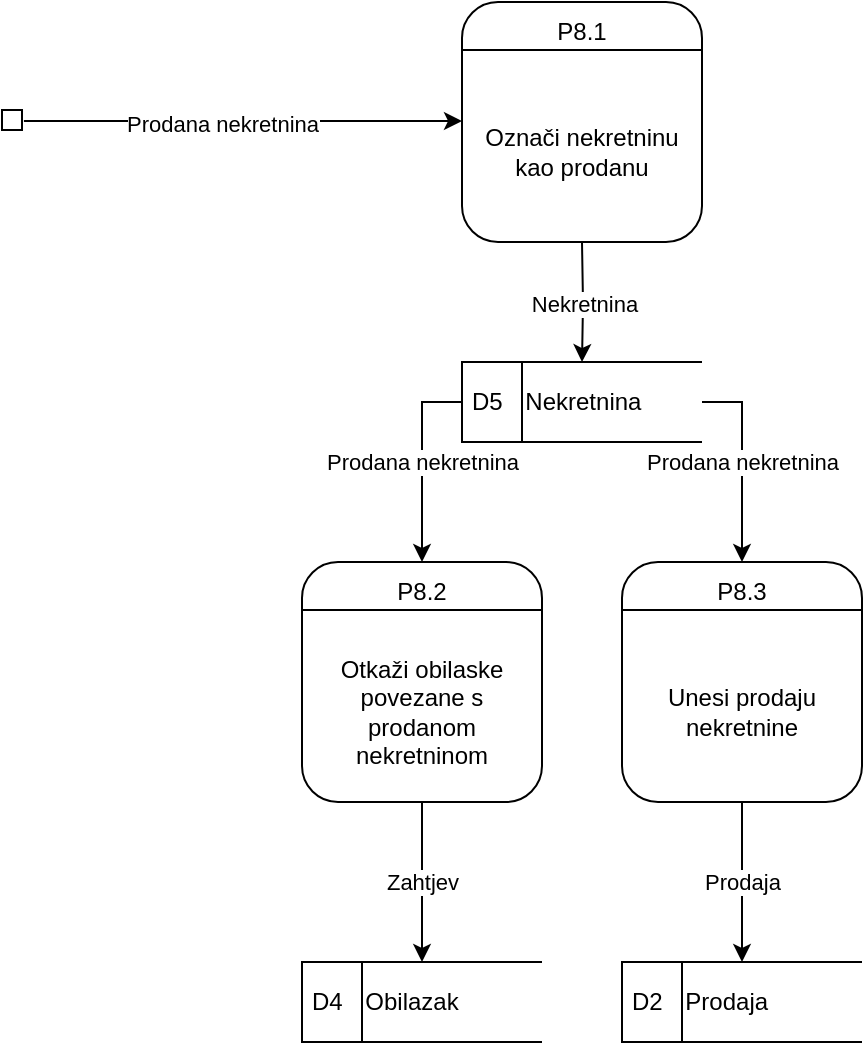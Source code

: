 <mxfile version="24.2.1" type="google">
  <diagram name="Page-1" id="RCe4WejZkpk5e16ez-9m">
    <mxGraphModel grid="1" page="1" gridSize="10" guides="1" tooltips="1" connect="1" arrows="1" fold="1" pageScale="1" pageWidth="850" pageHeight="1100" math="0" shadow="0">
      <root>
        <mxCell id="0" />
        <mxCell id="1" parent="0" />
        <mxCell id="V3jbw1-b-qqi8_4cZRq6-5" value="" style="group" connectable="0" vertex="1" parent="1">
          <mxGeometry x="400" y="400" width="120" height="120" as="geometry" />
        </mxCell>
        <mxCell id="V3jbw1-b-qqi8_4cZRq6-6" value="" style="shape=stencil(tZRtDsIgDIZPw1/DIB7AoN4DZ3VEhAXw6/Z2YxqZsqjZkmVJ+7KHtx2FcOErWQNhtCJ8SRgrKMU3xpdeLH0NZYjJs3RKbjRExQdnD3BR29AxlKnAqdCofEXoAtc0DxelNQYhyhqfKC86wqQy+C29Rli3/S2JauQfIYDrTMYsYevvsbP5NOBiIr8p9uF+dL/jgVPHxVQ/bjRw8T+WC8zkDjcXG1ke9s6ezPajmVZxzXANH/r+RPYn9qOrzN5c7KyDAVM7pXUc7IE21rIZ+TfhIR/tGXI1sYzplKCVeSE8K/2JUWrrh4rAfKaOL7uQXdCy3/rcZuOt2ybu);whiteSpace=wrap;html=1;movable=1;resizable=1;rotatable=1;deletable=1;editable=1;locked=0;connectable=1;" vertex="1" parent="V3jbw1-b-qqi8_4cZRq6-5">
          <mxGeometry width="120" height="120" as="geometry" />
        </mxCell>
        <mxCell id="V3jbw1-b-qqi8_4cZRq6-7" value="Unesi prodaju nekretnine" style="text;html=1;align=center;verticalAlign=middle;whiteSpace=wrap;rounded=0;movable=1;resizable=1;rotatable=1;deletable=1;editable=1;locked=0;connectable=1;" vertex="1" parent="V3jbw1-b-qqi8_4cZRq6-5">
          <mxGeometry y="30" width="120" height="90" as="geometry" />
        </mxCell>
        <mxCell id="V3jbw1-b-qqi8_4cZRq6-8" value="P8.3" style="text;html=1;align=center;verticalAlign=middle;whiteSpace=wrap;rounded=0;movable=1;resizable=1;rotatable=1;deletable=1;editable=1;locked=0;connectable=1;" vertex="1" parent="V3jbw1-b-qqi8_4cZRq6-5">
          <mxGeometry width="120" height="30" as="geometry" />
        </mxCell>
        <mxCell id="V3jbw1-b-qqi8_4cZRq6-9" value="" style="group" connectable="0" vertex="1" parent="1">
          <mxGeometry x="240" y="400" width="120" height="120" as="geometry" />
        </mxCell>
        <mxCell id="V3jbw1-b-qqi8_4cZRq6-10" value="" style="shape=stencil(tZRtDsIgDIZPw1/DIB7AoN4DZ3VEhAXw6/Z2YxqZsqjZkmVJ+7KHtx2FcOErWQNhtCJ8SRgrKMU3xpdeLH0NZYjJs3RKbjRExQdnD3BR29AxlKnAqdCofEXoAtc0DxelNQYhyhqfKC86wqQy+C29Rli3/S2JauQfIYDrTMYsYevvsbP5NOBiIr8p9uF+dL/jgVPHxVQ/bjRw8T+WC8zkDjcXG1ke9s6ezPajmVZxzXANH/r+RPYn9qOrzN5c7KyDAVM7pXUc7IE21rIZ+TfhIR/tGXI1sYzplKCVeSE8K/2JUWrrh4rAfKaOL7uQXdCy3/rcZuOt2ybu);whiteSpace=wrap;html=1;movable=1;resizable=1;rotatable=1;deletable=1;editable=1;locked=0;connectable=1;" vertex="1" parent="V3jbw1-b-qqi8_4cZRq6-9">
          <mxGeometry width="120" height="120" as="geometry" />
        </mxCell>
        <mxCell id="V3jbw1-b-qqi8_4cZRq6-11" value="Otkaži obilaske povezane s prodanom nekretninom" style="text;html=1;align=center;verticalAlign=middle;whiteSpace=wrap;rounded=0;movable=1;resizable=1;rotatable=1;deletable=1;editable=1;locked=0;connectable=1;" vertex="1" parent="V3jbw1-b-qqi8_4cZRq6-9">
          <mxGeometry y="30" width="120" height="90" as="geometry" />
        </mxCell>
        <mxCell id="V3jbw1-b-qqi8_4cZRq6-12" value="P8.2" style="text;html=1;align=center;verticalAlign=middle;whiteSpace=wrap;rounded=0;movable=1;resizable=1;rotatable=1;deletable=1;editable=1;locked=0;connectable=1;" vertex="1" parent="V3jbw1-b-qqi8_4cZRq6-9">
          <mxGeometry width="120" height="30" as="geometry" />
        </mxCell>
        <mxCell id="V3jbw1-b-qqi8_4cZRq6-23" value="&lt;span style=&quot;color: rgb(0, 0, 0); font-family: Helvetica; font-size: 11px; font-style: normal; font-variant-ligatures: normal; font-variant-caps: normal; font-weight: 400; letter-spacing: normal; orphans: 2; text-align: center; text-indent: 0px; text-transform: none; widows: 2; word-spacing: 0px; -webkit-text-stroke-width: 0px; white-space: nowrap; background-color: rgb(255, 255, 255); text-decoration-thickness: initial; text-decoration-style: initial; text-decoration-color: initial; display: inline !important; float: none;&quot;&gt;Prodana nekretnina&lt;/span&gt;" style="edgeStyle=orthogonalEdgeStyle;rounded=0;orthogonalLoop=1;jettySize=auto;html=1;exitX=1;exitY=0.5;exitDx=0;exitDy=0;exitPerimeter=0;entryX=0.5;entryY=0;entryDx=0;entryDy=0;" edge="1" parent="1" source="V3jbw1-b-qqi8_4cZRq6-21" target="V3jbw1-b-qqi8_4cZRq6-8">
          <mxGeometry relative="1" as="geometry">
            <mxPoint x="500" y="350" as="targetPoint" />
          </mxGeometry>
        </mxCell>
        <mxCell id="V3jbw1-b-qqi8_4cZRq6-32" value="&lt;span style=&quot;color: rgb(0, 0, 0); font-family: Helvetica; font-size: 11px; font-style: normal; font-variant-ligatures: normal; font-variant-caps: normal; font-weight: 400; letter-spacing: normal; orphans: 2; text-align: center; text-indent: 0px; text-transform: none; widows: 2; word-spacing: 0px; -webkit-text-stroke-width: 0px; white-space: nowrap; background-color: rgb(255, 255, 255); text-decoration-thickness: initial; text-decoration-style: initial; text-decoration-color: initial; display: inline !important; float: none;&quot;&gt;Prodana nekretnina&lt;/span&gt;" style="edgeStyle=orthogonalEdgeStyle;rounded=0;orthogonalLoop=1;jettySize=auto;html=1;exitX=0;exitY=0.5;exitDx=0;exitDy=0;exitPerimeter=0;entryX=0.5;entryY=0;entryDx=0;entryDy=0;" edge="1" parent="1" source="V3jbw1-b-qqi8_4cZRq6-21" target="V3jbw1-b-qqi8_4cZRq6-12">
          <mxGeometry relative="1" as="geometry" />
        </mxCell>
        <mxCell id="V3jbw1-b-qqi8_4cZRq6-21" value="D5&lt;span style=&quot;white-space: pre;&quot;&gt;&#x9;&lt;/span&gt;Nekretnina" style="html=1;dashed=0;whiteSpace=wrap;shape=mxgraph.dfd.dataStoreID;align=left;spacingLeft=3;points=[[0,0,0,0,0],[0,0.5,0,0,0],[0,1,0,0,0],[0.25,0,0,0,0],[0.5,0,0,0,0],[0.5,1,0,0,0],[0.75,0,0,0,0],[1,0,0,0,0],[1,0.5,0,0,0],[1,1,0,0,0]];strokeColor=default;verticalAlign=middle;fontFamily=Helvetica;fontSize=12;fontColor=default;fillColor=default;" vertex="1" parent="1">
          <mxGeometry x="320" y="300" width="120" height="40" as="geometry" />
        </mxCell>
        <mxCell id="V3jbw1-b-qqi8_4cZRq6-22" value="Nekretnina" style="edgeStyle=orthogonalEdgeStyle;rounded=0;orthogonalLoop=1;jettySize=auto;html=1;exitX=0.5;exitY=1;exitDx=0;exitDy=0;entryX=0.5;entryY=0;entryDx=0;entryDy=0;entryPerimeter=0;" edge="1" parent="1" target="V3jbw1-b-qqi8_4cZRq6-21">
          <mxGeometry relative="1" as="geometry">
            <mxPoint x="380" y="240" as="sourcePoint" />
          </mxGeometry>
        </mxCell>
        <mxCell id="V3jbw1-b-qqi8_4cZRq6-24" style="edgeStyle=elbowEdgeStyle;rounded=0;orthogonalLoop=1;jettySize=auto;html=1;entryX=-0.008;entryY=0.333;entryDx=0;entryDy=0;entryPerimeter=0;elbow=vertical;" edge="1" parent="1">
          <mxGeometry relative="1" as="geometry">
            <mxPoint x="320.0" y="179.5" as="targetPoint" />
            <mxPoint x="100.96" y="179.53" as="sourcePoint" />
          </mxGeometry>
        </mxCell>
        <mxCell id="V3jbw1-b-qqi8_4cZRq6-37" value="Prodana nekretnina" style="edgeLabel;html=1;align=center;verticalAlign=middle;resizable=0;points=[];" connectable="0" vertex="1" parent="V3jbw1-b-qqi8_4cZRq6-24">
          <mxGeometry x="-0.096" y="-1" relative="1" as="geometry">
            <mxPoint as="offset" />
          </mxGeometry>
        </mxCell>
        <mxCell id="V3jbw1-b-qqi8_4cZRq6-27" value="" style="group" connectable="0" vertex="1" parent="1">
          <mxGeometry x="320" y="120" width="120" height="120" as="geometry" />
        </mxCell>
        <mxCell id="V3jbw1-b-qqi8_4cZRq6-28" value="" style="shape=stencil(tZRtDsIgDIZPw1/DIB7AoN4DZ3VEhAXw6/Z2YxqZsqjZkmVJ+7KHtx2FcOErWQNhtCJ8SRgrKMU3xpdeLH0NZYjJs3RKbjRExQdnD3BR29AxlKnAqdCofEXoAtc0DxelNQYhyhqfKC86wqQy+C29Rli3/S2JauQfIYDrTMYsYevvsbP5NOBiIr8p9uF+dL/jgVPHxVQ/bjRw8T+WC8zkDjcXG1ke9s6ezPajmVZxzXANH/r+RPYn9qOrzN5c7KyDAVM7pXUc7IE21rIZ+TfhIR/tGXI1sYzplKCVeSE8K/2JUWrrh4rAfKaOL7uQXdCy3/rcZuOt2ybu);whiteSpace=wrap;html=1;movable=1;resizable=1;rotatable=1;deletable=1;editable=1;locked=0;connectable=1;" vertex="1" parent="V3jbw1-b-qqi8_4cZRq6-27">
          <mxGeometry width="120" height="120" as="geometry" />
        </mxCell>
        <mxCell id="V3jbw1-b-qqi8_4cZRq6-30" value="Označi nekretninu kao prodanu" style="text;html=1;align=center;verticalAlign=middle;whiteSpace=wrap;rounded=0;movable=1;resizable=1;rotatable=1;deletable=1;editable=1;locked=0;connectable=1;" vertex="1" parent="V3jbw1-b-qqi8_4cZRq6-27">
          <mxGeometry y="30" width="120" height="90" as="geometry" />
        </mxCell>
        <mxCell id="V3jbw1-b-qqi8_4cZRq6-31" value="P8.1" style="text;html=1;align=center;verticalAlign=middle;whiteSpace=wrap;rounded=0;movable=1;resizable=1;rotatable=1;deletable=1;editable=1;locked=0;connectable=1;" vertex="1" parent="V3jbw1-b-qqi8_4cZRq6-27">
          <mxGeometry width="120" height="30" as="geometry" />
        </mxCell>
        <mxCell id="IRlDTzLTfDU9V5R3QrtU-2" value="D2&lt;span style=&quot;white-space: pre;&quot;&gt;&#x9;&lt;/span&gt;Prodaja" style="html=1;dashed=0;whiteSpace=wrap;shape=mxgraph.dfd.dataStoreID;align=left;spacingLeft=3;points=[[0,0,0,0,0],[0,0.5,0,0,0],[0,1,0,0,0],[0.5,0,0,0,0],[0.5,1,0,0,0],[0.75,0,0,0,0],[1,0,0,0,0],[1,0.5,0,0,0],[1,1,0,0,0]];" vertex="1" parent="1">
          <mxGeometry x="400" y="600" width="120" height="40" as="geometry" />
        </mxCell>
        <mxCell id="V3jbw1-b-qqi8_4cZRq6-34" value="Prodaja" style="edgeStyle=orthogonalEdgeStyle;rounded=0;orthogonalLoop=1;jettySize=auto;html=1;exitX=0.5;exitY=1;exitDx=0;exitDy=0;entryX=0.5;entryY=0;entryDx=0;entryDy=0;entryPerimeter=0;" edge="1" parent="1" source="V3jbw1-b-qqi8_4cZRq6-7" target="IRlDTzLTfDU9V5R3QrtU-2">
          <mxGeometry relative="1" as="geometry">
            <mxPoint x="460" y="590" as="targetPoint" />
          </mxGeometry>
        </mxCell>
        <mxCell id="IK5yI2W9D8475rJQEoiN-1" value="D4&lt;span style=&quot;white-space: pre;&quot;&gt;&#x9;&lt;/span&gt;Obilazak" style="html=1;dashed=0;whiteSpace=wrap;shape=mxgraph.dfd.dataStoreID;align=left;spacingLeft=3;points=[[0,0,0,0,0],[0,0.5,0,0,0],[0,1,0,0,0],[0.25,1,0,0,0],[0.5,0,0,0,0],[0.5,1,0,0,0],[0.75,1,0,0,0],[1,0,0,0,0],[1,0.5,0,0,0],[1,1,0,0,0]];" vertex="1" parent="1">
          <mxGeometry x="240" y="600" width="120" height="40" as="geometry" />
        </mxCell>
        <mxCell id="V3jbw1-b-qqi8_4cZRq6-33" value="Zahtjev" style="edgeStyle=orthogonalEdgeStyle;rounded=0;orthogonalLoop=1;jettySize=auto;html=1;exitX=0.5;exitY=1;exitDx=0;exitDy=0;entryX=0.5;entryY=0;entryDx=0;entryDy=0;entryPerimeter=0;" edge="1" parent="1" source="V3jbw1-b-qqi8_4cZRq6-11" target="IK5yI2W9D8475rJQEoiN-1">
          <mxGeometry relative="1" as="geometry">
            <mxPoint x="300" y="590" as="targetPoint" />
          </mxGeometry>
        </mxCell>
        <mxCell id="0muCAYyyWTRPFZDx8KWT-1" value="" style="rounded=0;whiteSpace=wrap;html=1;" vertex="1" parent="1">
          <mxGeometry x="90" y="174" width="10" height="10" as="geometry" />
        </mxCell>
      </root>
    </mxGraphModel>
  </diagram>
</mxfile>

